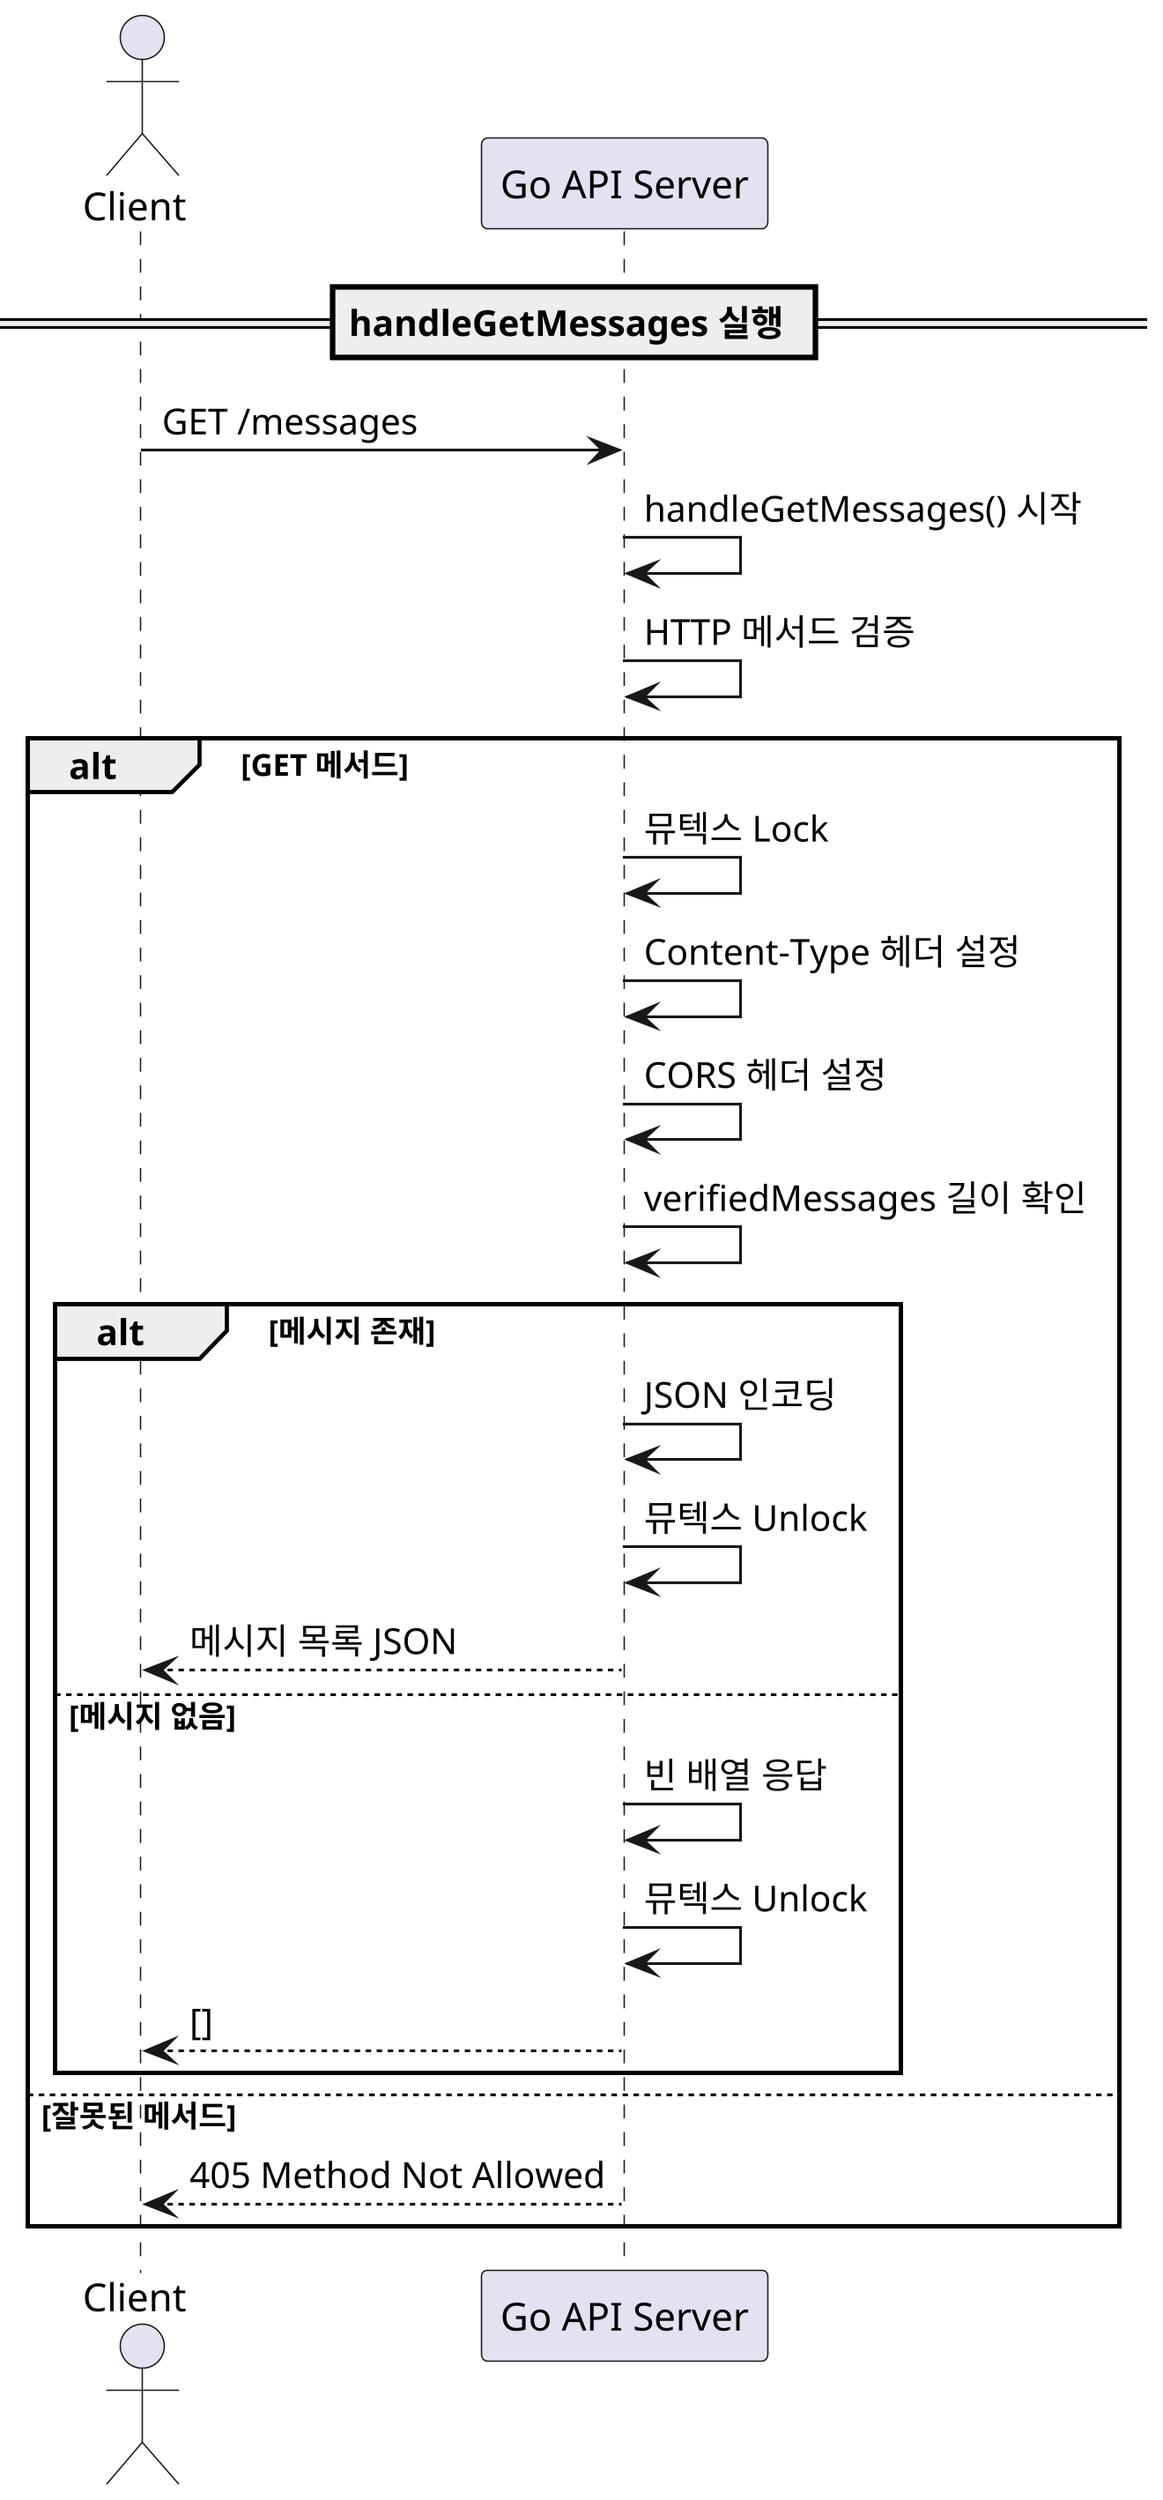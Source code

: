 @startuml
skinparam dpi 300

actor Client
participant "Go API Server" as Server

== handleGetMessages 실행 ==
Client -> Server: GET /messages
Server -> Server: handleGetMessages() 시작
Server -> Server: HTTP 메서드 검증
alt GET 메서드
    Server -> Server: 뮤텍스 Lock
    Server -> Server: Content-Type 헤더 설정
    Server -> Server: CORS 헤더 설정
    Server -> Server: verifiedMessages 길이 확인
    alt 메시지 존재
        Server -> Server: JSON 인코딩
        Server -> Server: 뮤텍스 Unlock
        Server --> Client: 메시지 목록 JSON
    else 메시지 없음
        Server -> Server: 빈 배열 응답
        Server -> Server: 뮤텍스 Unlock
        Server --> Client: []
    end
else 잘못된 메서드
    Server --> Client: 405 Method Not Allowed
end

@enduml
